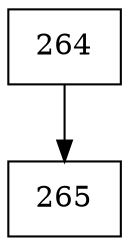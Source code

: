 digraph G {
  node [shape=record];
  node0 [label="{264}"];
  node0 -> node1;
  node1 [label="{265}"];
}
